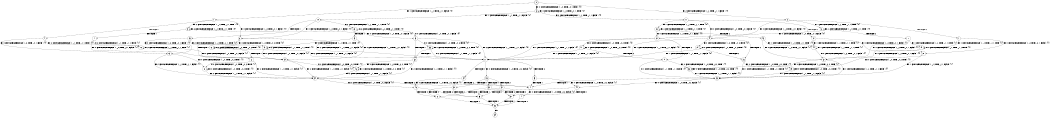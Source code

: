digraph BCG {
size = "7, 10.5";
center = TRUE;
node [shape = circle];
0 [peripheries = 2];
0 -> 1 [label = "EX !1 !ATOMIC_EXCH_BRANCH (1, +1, TRUE, +1, 1, FALSE) !{0}"];
0 -> 2 [label = "EX !2 !ATOMIC_EXCH_BRANCH (1, +1, TRUE, +1, 1, FALSE) !{0}"];
0 -> 3 [label = "EX !0 !ATOMIC_EXCH_BRANCH (1, +0, TRUE, +0, 1, TRUE) !{0}"];
1 -> 4 [label = "TERMINATE !1"];
1 -> 5 [label = "EX !2 !ATOMIC_EXCH_BRANCH (1, +1, TRUE, +1, 1, TRUE) !{0}"];
1 -> 6 [label = "EX !0 !ATOMIC_EXCH_BRANCH (1, +0, TRUE, +0, 1, FALSE) !{0}"];
2 -> 7 [label = "TERMINATE !2"];
2 -> 8 [label = "EX !1 !ATOMIC_EXCH_BRANCH (1, +1, TRUE, +1, 1, TRUE) !{0}"];
2 -> 9 [label = "EX !0 !ATOMIC_EXCH_BRANCH (1, +0, TRUE, +0, 1, FALSE) !{0}"];
3 -> 10 [label = "EX !1 !ATOMIC_EXCH_BRANCH (1, +1, TRUE, +1, 1, FALSE) !{0}"];
3 -> 11 [label = "EX !2 !ATOMIC_EXCH_BRANCH (1, +1, TRUE, +1, 1, FALSE) !{0}"];
3 -> 3 [label = "EX !0 !ATOMIC_EXCH_BRANCH (1, +0, TRUE, +0, 1, TRUE) !{0}"];
4 -> 12 [label = "EX !2 !ATOMIC_EXCH_BRANCH (1, +1, TRUE, +1, 1, TRUE) !{1}"];
4 -> 13 [label = "EX !0 !ATOMIC_EXCH_BRANCH (1, +0, TRUE, +0, 1, FALSE) !{1}"];
5 -> 14 [label = "TERMINATE !1"];
5 -> 15 [label = "EX !0 !ATOMIC_EXCH_BRANCH (1, +0, TRUE, +0, 1, FALSE) !{0}"];
5 -> 5 [label = "EX !2 !ATOMIC_EXCH_BRANCH (1, +1, TRUE, +1, 1, TRUE) !{0}"];
6 -> 16 [label = "TERMINATE !1"];
6 -> 17 [label = "EX !2 !ATOMIC_EXCH_BRANCH (1, +1, TRUE, +1, 1, FALSE) !{0}"];
6 -> 18 [label = "EX !0 !ATOMIC_EXCH_BRANCH (1, +0, TRUE, +0, 2, TRUE) !{0}"];
7 -> 19 [label = "EX !1 !ATOMIC_EXCH_BRANCH (1, +1, TRUE, +1, 1, TRUE) !{1}"];
7 -> 20 [label = "EX !0 !ATOMIC_EXCH_BRANCH (1, +0, TRUE, +0, 1, FALSE) !{1}"];
8 -> 21 [label = "TERMINATE !2"];
8 -> 22 [label = "EX !0 !ATOMIC_EXCH_BRANCH (1, +0, TRUE, +0, 1, FALSE) !{0}"];
8 -> 8 [label = "EX !1 !ATOMIC_EXCH_BRANCH (1, +1, TRUE, +1, 1, TRUE) !{0}"];
9 -> 23 [label = "TERMINATE !2"];
9 -> 17 [label = "EX !1 !ATOMIC_EXCH_BRANCH (1, +1, TRUE, +1, 1, FALSE) !{0}"];
9 -> 24 [label = "EX !0 !ATOMIC_EXCH_BRANCH (1, +0, TRUE, +0, 2, TRUE) !{0}"];
10 -> 25 [label = "TERMINATE !1"];
10 -> 26 [label = "EX !2 !ATOMIC_EXCH_BRANCH (1, +1, TRUE, +1, 1, TRUE) !{0}"];
10 -> 6 [label = "EX !0 !ATOMIC_EXCH_BRANCH (1, +0, TRUE, +0, 1, FALSE) !{0}"];
11 -> 27 [label = "TERMINATE !2"];
11 -> 28 [label = "EX !1 !ATOMIC_EXCH_BRANCH (1, +1, TRUE, +1, 1, TRUE) !{0}"];
11 -> 9 [label = "EX !0 !ATOMIC_EXCH_BRANCH (1, +0, TRUE, +0, 1, FALSE) !{0}"];
12 -> 29 [label = "EX !0 !ATOMIC_EXCH_BRANCH (1, +0, TRUE, +0, 1, FALSE) !{1}"];
12 -> 12 [label = "EX !2 !ATOMIC_EXCH_BRANCH (1, +1, TRUE, +1, 1, TRUE) !{1}"];
13 -> 30 [label = "EX !2 !ATOMIC_EXCH_BRANCH (1, +1, TRUE, +1, 1, FALSE) !{1}"];
13 -> 31 [label = "EX !0 !ATOMIC_EXCH_BRANCH (1, +0, TRUE, +0, 2, TRUE) !{1}"];
14 -> 12 [label = "EX !2 !ATOMIC_EXCH_BRANCH (1, +1, TRUE, +1, 1, TRUE) !{1}"];
14 -> 29 [label = "EX !0 !ATOMIC_EXCH_BRANCH (1, +0, TRUE, +0, 1, FALSE) !{1}"];
15 -> 32 [label = "TERMINATE !1"];
15 -> 17 [label = "EX !2 !ATOMIC_EXCH_BRANCH (1, +1, TRUE, +1, 1, FALSE) !{0}"];
15 -> 33 [label = "EX !0 !ATOMIC_EXCH_BRANCH (1, +0, TRUE, +0, 2, TRUE) !{0}"];
16 -> 31 [label = "EX !0 !ATOMIC_EXCH_BRANCH (1, +0, TRUE, +0, 2, TRUE) !{1}"];
16 -> 30 [label = "EX !2 !ATOMIC_EXCH_BRANCH (1, +1, TRUE, +1, 1, FALSE) !{1}"];
17 -> 34 [label = "TERMINATE !1"];
17 -> 35 [label = "TERMINATE !2"];
17 -> 36 [label = "EX !0 !ATOMIC_EXCH_BRANCH (1, +0, TRUE, +0, 2, FALSE) !{0}"];
18 -> 16 [label = "TERMINATE !1"];
18 -> 17 [label = "EX !2 !ATOMIC_EXCH_BRANCH (1, +1, TRUE, +1, 1, FALSE) !{0}"];
18 -> 18 [label = "EX !0 !ATOMIC_EXCH_BRANCH (1, +0, TRUE, +0, 2, TRUE) !{0}"];
19 -> 37 [label = "EX !0 !ATOMIC_EXCH_BRANCH (1, +0, TRUE, +0, 1, FALSE) !{1}"];
19 -> 19 [label = "EX !1 !ATOMIC_EXCH_BRANCH (1, +1, TRUE, +1, 1, TRUE) !{1}"];
20 -> 38 [label = "EX !1 !ATOMIC_EXCH_BRANCH (1, +1, TRUE, +1, 1, FALSE) !{1}"];
20 -> 39 [label = "EX !0 !ATOMIC_EXCH_BRANCH (1, +0, TRUE, +0, 2, TRUE) !{1}"];
21 -> 19 [label = "EX !1 !ATOMIC_EXCH_BRANCH (1, +1, TRUE, +1, 1, TRUE) !{1}"];
21 -> 37 [label = "EX !0 !ATOMIC_EXCH_BRANCH (1, +0, TRUE, +0, 1, FALSE) !{1}"];
22 -> 40 [label = "TERMINATE !2"];
22 -> 17 [label = "EX !1 !ATOMIC_EXCH_BRANCH (1, +1, TRUE, +1, 1, FALSE) !{0}"];
22 -> 41 [label = "EX !0 !ATOMIC_EXCH_BRANCH (1, +0, TRUE, +0, 2, TRUE) !{0}"];
23 -> 39 [label = "EX !0 !ATOMIC_EXCH_BRANCH (1, +0, TRUE, +0, 2, TRUE) !{1}"];
23 -> 38 [label = "EX !1 !ATOMIC_EXCH_BRANCH (1, +1, TRUE, +1, 1, FALSE) !{1}"];
24 -> 23 [label = "TERMINATE !2"];
24 -> 17 [label = "EX !1 !ATOMIC_EXCH_BRANCH (1, +1, TRUE, +1, 1, FALSE) !{0}"];
24 -> 24 [label = "EX !0 !ATOMIC_EXCH_BRANCH (1, +0, TRUE, +0, 2, TRUE) !{0}"];
25 -> 13 [label = "EX !0 !ATOMIC_EXCH_BRANCH (1, +0, TRUE, +0, 1, FALSE) !{1}"];
25 -> 42 [label = "EX !2 !ATOMIC_EXCH_BRANCH (1, +1, TRUE, +1, 1, TRUE) !{1}"];
26 -> 43 [label = "TERMINATE !1"];
26 -> 26 [label = "EX !2 !ATOMIC_EXCH_BRANCH (1, +1, TRUE, +1, 1, TRUE) !{0}"];
26 -> 15 [label = "EX !0 !ATOMIC_EXCH_BRANCH (1, +0, TRUE, +0, 1, FALSE) !{0}"];
27 -> 20 [label = "EX !0 !ATOMIC_EXCH_BRANCH (1, +0, TRUE, +0, 1, FALSE) !{1}"];
27 -> 44 [label = "EX !1 !ATOMIC_EXCH_BRANCH (1, +1, TRUE, +1, 1, TRUE) !{1}"];
28 -> 45 [label = "TERMINATE !2"];
28 -> 28 [label = "EX !1 !ATOMIC_EXCH_BRANCH (1, +1, TRUE, +1, 1, TRUE) !{0}"];
28 -> 22 [label = "EX !0 !ATOMIC_EXCH_BRANCH (1, +0, TRUE, +0, 1, FALSE) !{0}"];
29 -> 30 [label = "EX !2 !ATOMIC_EXCH_BRANCH (1, +1, TRUE, +1, 1, FALSE) !{1}"];
29 -> 46 [label = "EX !0 !ATOMIC_EXCH_BRANCH (1, +0, TRUE, +0, 2, TRUE) !{1}"];
30 -> 47 [label = "TERMINATE !2"];
30 -> 48 [label = "EX !0 !ATOMIC_EXCH_BRANCH (1, +0, TRUE, +0, 2, FALSE) !{1}"];
31 -> 30 [label = "EX !2 !ATOMIC_EXCH_BRANCH (1, +1, TRUE, +1, 1, FALSE) !{1}"];
31 -> 31 [label = "EX !0 !ATOMIC_EXCH_BRANCH (1, +0, TRUE, +0, 2, TRUE) !{1}"];
32 -> 30 [label = "EX !2 !ATOMIC_EXCH_BRANCH (1, +1, TRUE, +1, 1, FALSE) !{1}"];
32 -> 46 [label = "EX !0 !ATOMIC_EXCH_BRANCH (1, +0, TRUE, +0, 2, TRUE) !{1}"];
33 -> 32 [label = "TERMINATE !1"];
33 -> 17 [label = "EX !2 !ATOMIC_EXCH_BRANCH (1, +1, TRUE, +1, 1, FALSE) !{0}"];
33 -> 33 [label = "EX !0 !ATOMIC_EXCH_BRANCH (1, +0, TRUE, +0, 2, TRUE) !{0}"];
34 -> 48 [label = "EX !0 !ATOMIC_EXCH_BRANCH (1, +0, TRUE, +0, 2, FALSE) !{1}"];
34 -> 47 [label = "TERMINATE !2"];
35 -> 49 [label = "EX !0 !ATOMIC_EXCH_BRANCH (1, +0, TRUE, +0, 2, FALSE) !{1}"];
35 -> 47 [label = "TERMINATE !1"];
36 -> 50 [label = "TERMINATE !1"];
36 -> 51 [label = "TERMINATE !2"];
36 -> 52 [label = "TERMINATE !0"];
37 -> 38 [label = "EX !1 !ATOMIC_EXCH_BRANCH (1, +1, TRUE, +1, 1, FALSE) !{1}"];
37 -> 53 [label = "EX !0 !ATOMIC_EXCH_BRANCH (1, +0, TRUE, +0, 2, TRUE) !{1}"];
38 -> 47 [label = "TERMINATE !1"];
38 -> 49 [label = "EX !0 !ATOMIC_EXCH_BRANCH (1, +0, TRUE, +0, 2, FALSE) !{1}"];
39 -> 38 [label = "EX !1 !ATOMIC_EXCH_BRANCH (1, +1, TRUE, +1, 1, FALSE) !{1}"];
39 -> 39 [label = "EX !0 !ATOMIC_EXCH_BRANCH (1, +0, TRUE, +0, 2, TRUE) !{1}"];
40 -> 38 [label = "EX !1 !ATOMIC_EXCH_BRANCH (1, +1, TRUE, +1, 1, FALSE) !{1}"];
40 -> 53 [label = "EX !0 !ATOMIC_EXCH_BRANCH (1, +0, TRUE, +0, 2, TRUE) !{1}"];
41 -> 40 [label = "TERMINATE !2"];
41 -> 17 [label = "EX !1 !ATOMIC_EXCH_BRANCH (1, +1, TRUE, +1, 1, FALSE) !{0}"];
41 -> 41 [label = "EX !0 !ATOMIC_EXCH_BRANCH (1, +0, TRUE, +0, 2, TRUE) !{0}"];
42 -> 42 [label = "EX !2 !ATOMIC_EXCH_BRANCH (1, +1, TRUE, +1, 1, TRUE) !{1}"];
42 -> 29 [label = "EX !0 !ATOMIC_EXCH_BRANCH (1, +0, TRUE, +0, 1, FALSE) !{1}"];
43 -> 42 [label = "EX !2 !ATOMIC_EXCH_BRANCH (1, +1, TRUE, +1, 1, TRUE) !{1}"];
43 -> 29 [label = "EX !0 !ATOMIC_EXCH_BRANCH (1, +0, TRUE, +0, 1, FALSE) !{1}"];
44 -> 44 [label = "EX !1 !ATOMIC_EXCH_BRANCH (1, +1, TRUE, +1, 1, TRUE) !{1}"];
44 -> 37 [label = "EX !0 !ATOMIC_EXCH_BRANCH (1, +0, TRUE, +0, 1, FALSE) !{1}"];
45 -> 44 [label = "EX !1 !ATOMIC_EXCH_BRANCH (1, +1, TRUE, +1, 1, TRUE) !{1}"];
45 -> 37 [label = "EX !0 !ATOMIC_EXCH_BRANCH (1, +0, TRUE, +0, 1, FALSE) !{1}"];
46 -> 30 [label = "EX !2 !ATOMIC_EXCH_BRANCH (1, +1, TRUE, +1, 1, FALSE) !{1}"];
46 -> 46 [label = "EX !0 !ATOMIC_EXCH_BRANCH (1, +0, TRUE, +0, 2, TRUE) !{1}"];
47 -> 54 [label = "EX !0 !ATOMIC_EXCH_BRANCH (1, +0, TRUE, +0, 2, FALSE) !{2}"];
48 -> 55 [label = "TERMINATE !2"];
48 -> 56 [label = "TERMINATE !0"];
49 -> 55 [label = "TERMINATE !1"];
49 -> 57 [label = "TERMINATE !0"];
50 -> 55 [label = "TERMINATE !2"];
50 -> 56 [label = "TERMINATE !0"];
51 -> 55 [label = "TERMINATE !1"];
51 -> 57 [label = "TERMINATE !0"];
52 -> 56 [label = "TERMINATE !1"];
52 -> 57 [label = "TERMINATE !2"];
53 -> 38 [label = "EX !1 !ATOMIC_EXCH_BRANCH (1, +1, TRUE, +1, 1, FALSE) !{1}"];
53 -> 53 [label = "EX !0 !ATOMIC_EXCH_BRANCH (1, +0, TRUE, +0, 2, TRUE) !{1}"];
54 -> 58 [label = "TERMINATE !0"];
55 -> 58 [label = "TERMINATE !0"];
56 -> 58 [label = "TERMINATE !2"];
57 -> 58 [label = "TERMINATE !1"];
58 -> 59 [label = "exit"];
}
